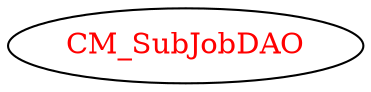 digraph dependencyGraph {
 concentrate=true;
 ranksep="2.0";
 rankdir="LR"; 
 splines="ortho";
"CM_SubJobDAO" [fontcolor="red"];
}